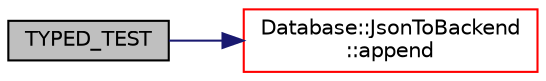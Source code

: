 digraph "TYPED_TEST"
{
 // LATEX_PDF_SIZE
  edge [fontname="Helvetica",fontsize="10",labelfontname="Helvetica",labelfontsize="10"];
  node [fontname="Helvetica",fontsize="10",shape=record];
  rankdir="LR";
  Node1 [label="TYPED_TEST",height=0.2,width=0.4,color="black", fillcolor="grey75", style="filled", fontcolor="black",tooltip=" "];
  Node1 -> Node2 [color="midnightblue",fontsize="10",style="solid",fontname="Helvetica"];
  Node2 [label="Database::JsonToBackend\l::append",height=0.2,width=0.4,color="red", fillcolor="white", style="filled",URL="$class_database_1_1_json_to_backend.html#ab744bf1c43927230180e91b5f7ab599d",tooltip=" "];
}
